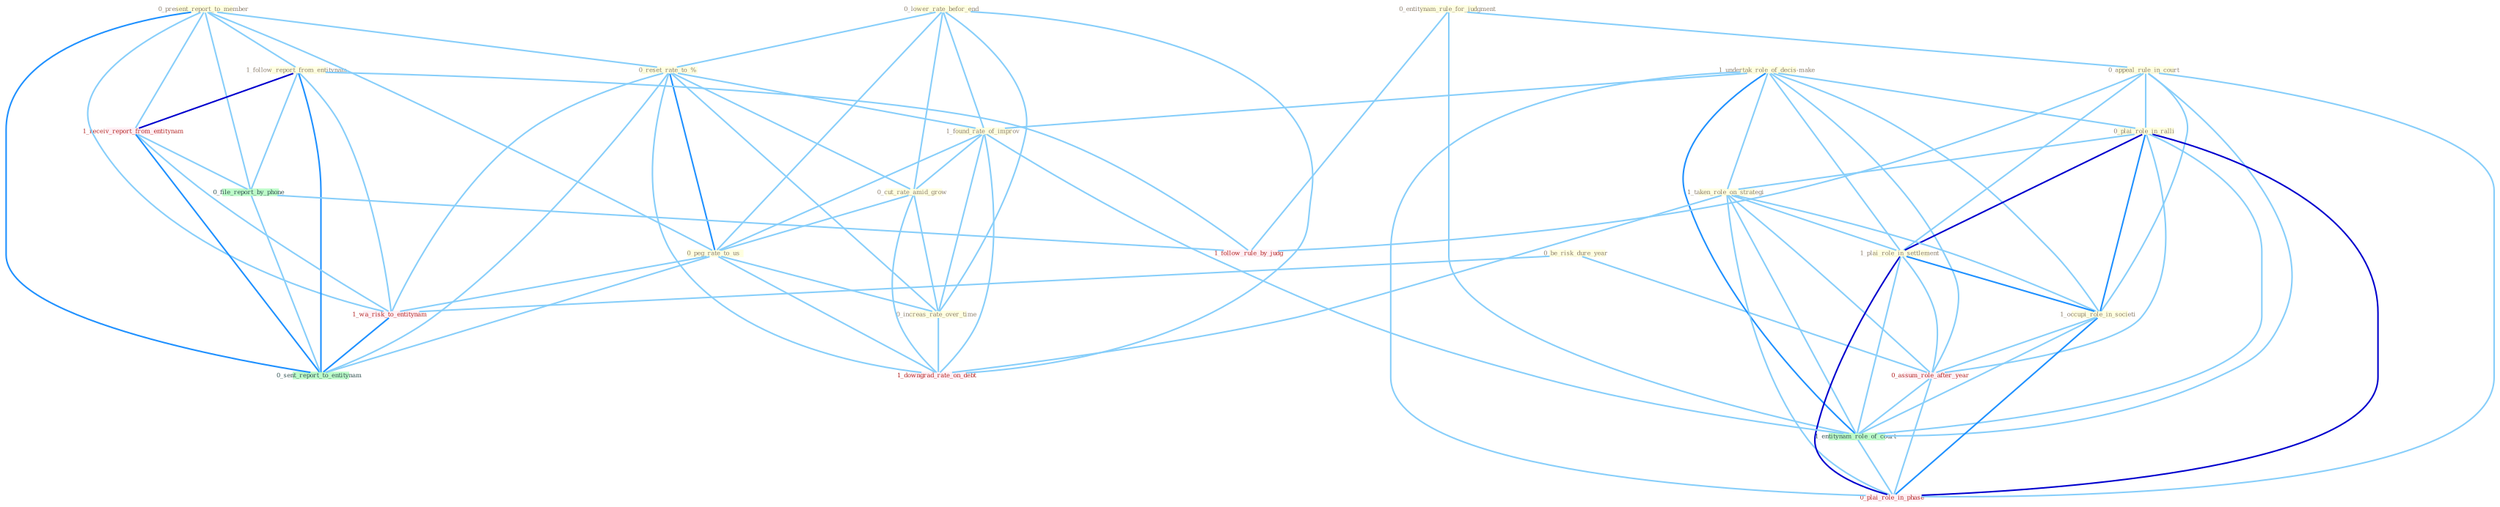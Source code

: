 Graph G{ 
    node
    [shape=polygon,style=filled,width=.5,height=.06,color="#BDFCC9",fixedsize=true,fontsize=4,
    fontcolor="#2f4f4f"];
    {node
    [color="#ffffe0", fontcolor="#8b7d6b"] "0_present_report_to_member " "0_entitynam_rule_for_judgment " "0_lower_rate_befor_end " "0_be_risk_dure_year " "1_undertak_role_of_decis-make " "0_appeal_rule_in_court " "0_plai_role_in_ralli " "1_taken_role_on_strategi " "0_reset_rate_to_% " "1_plai_role_in_settlement " "1_found_rate_of_improv " "1_follow_report_from_entitynam " "0_cut_rate_amid_grow " "1_occupi_role_in_societi " "0_peg_rate_to_us " "0_increas_rate_over_time "}
{node [color="#fff0f5", fontcolor="#b22222"] "1_receiv_report_from_entitynam " "0_assum_role_after_year " "1_downgrad_rate_on_debt " "1_follow_rule_by_judg " "1_wa_risk_to_entitynam " "0_plai_role_in_phase "}
edge [color="#B0E2FF"];

	"0_present_report_to_member " -- "0_reset_rate_to_% " [w="1", color="#87cefa" ];
	"0_present_report_to_member " -- "1_follow_report_from_entitynam " [w="1", color="#87cefa" ];
	"0_present_report_to_member " -- "0_peg_rate_to_us " [w="1", color="#87cefa" ];
	"0_present_report_to_member " -- "1_receiv_report_from_entitynam " [w="1", color="#87cefa" ];
	"0_present_report_to_member " -- "0_file_report_by_phone " [w="1", color="#87cefa" ];
	"0_present_report_to_member " -- "1_wa_risk_to_entitynam " [w="1", color="#87cefa" ];
	"0_present_report_to_member " -- "0_sent_report_to_entitynam " [w="2", color="#1e90ff" , len=0.8];
	"0_entitynam_rule_for_judgment " -- "0_appeal_rule_in_court " [w="1", color="#87cefa" ];
	"0_entitynam_rule_for_judgment " -- "1_entitynam_role_of_court " [w="1", color="#87cefa" ];
	"0_entitynam_rule_for_judgment " -- "1_follow_rule_by_judg " [w="1", color="#87cefa" ];
	"0_lower_rate_befor_end " -- "0_reset_rate_to_% " [w="1", color="#87cefa" ];
	"0_lower_rate_befor_end " -- "1_found_rate_of_improv " [w="1", color="#87cefa" ];
	"0_lower_rate_befor_end " -- "0_cut_rate_amid_grow " [w="1", color="#87cefa" ];
	"0_lower_rate_befor_end " -- "0_peg_rate_to_us " [w="1", color="#87cefa" ];
	"0_lower_rate_befor_end " -- "0_increas_rate_over_time " [w="1", color="#87cefa" ];
	"0_lower_rate_befor_end " -- "1_downgrad_rate_on_debt " [w="1", color="#87cefa" ];
	"0_be_risk_dure_year " -- "0_assum_role_after_year " [w="1", color="#87cefa" ];
	"0_be_risk_dure_year " -- "1_wa_risk_to_entitynam " [w="1", color="#87cefa" ];
	"1_undertak_role_of_decis-make " -- "0_plai_role_in_ralli " [w="1", color="#87cefa" ];
	"1_undertak_role_of_decis-make " -- "1_taken_role_on_strategi " [w="1", color="#87cefa" ];
	"1_undertak_role_of_decis-make " -- "1_plai_role_in_settlement " [w="1", color="#87cefa" ];
	"1_undertak_role_of_decis-make " -- "1_found_rate_of_improv " [w="1", color="#87cefa" ];
	"1_undertak_role_of_decis-make " -- "1_occupi_role_in_societi " [w="1", color="#87cefa" ];
	"1_undertak_role_of_decis-make " -- "0_assum_role_after_year " [w="1", color="#87cefa" ];
	"1_undertak_role_of_decis-make " -- "1_entitynam_role_of_court " [w="2", color="#1e90ff" , len=0.8];
	"1_undertak_role_of_decis-make " -- "0_plai_role_in_phase " [w="1", color="#87cefa" ];
	"0_appeal_rule_in_court " -- "0_plai_role_in_ralli " [w="1", color="#87cefa" ];
	"0_appeal_rule_in_court " -- "1_plai_role_in_settlement " [w="1", color="#87cefa" ];
	"0_appeal_rule_in_court " -- "1_occupi_role_in_societi " [w="1", color="#87cefa" ];
	"0_appeal_rule_in_court " -- "1_entitynam_role_of_court " [w="1", color="#87cefa" ];
	"0_appeal_rule_in_court " -- "1_follow_rule_by_judg " [w="1", color="#87cefa" ];
	"0_appeal_rule_in_court " -- "0_plai_role_in_phase " [w="1", color="#87cefa" ];
	"0_plai_role_in_ralli " -- "1_taken_role_on_strategi " [w="1", color="#87cefa" ];
	"0_plai_role_in_ralli " -- "1_plai_role_in_settlement " [w="3", color="#0000cd" , len=0.6];
	"0_plai_role_in_ralli " -- "1_occupi_role_in_societi " [w="2", color="#1e90ff" , len=0.8];
	"0_plai_role_in_ralli " -- "0_assum_role_after_year " [w="1", color="#87cefa" ];
	"0_plai_role_in_ralli " -- "1_entitynam_role_of_court " [w="1", color="#87cefa" ];
	"0_plai_role_in_ralli " -- "0_plai_role_in_phase " [w="3", color="#0000cd" , len=0.6];
	"1_taken_role_on_strategi " -- "1_plai_role_in_settlement " [w="1", color="#87cefa" ];
	"1_taken_role_on_strategi " -- "1_occupi_role_in_societi " [w="1", color="#87cefa" ];
	"1_taken_role_on_strategi " -- "0_assum_role_after_year " [w="1", color="#87cefa" ];
	"1_taken_role_on_strategi " -- "1_entitynam_role_of_court " [w="1", color="#87cefa" ];
	"1_taken_role_on_strategi " -- "1_downgrad_rate_on_debt " [w="1", color="#87cefa" ];
	"1_taken_role_on_strategi " -- "0_plai_role_in_phase " [w="1", color="#87cefa" ];
	"0_reset_rate_to_% " -- "1_found_rate_of_improv " [w="1", color="#87cefa" ];
	"0_reset_rate_to_% " -- "0_cut_rate_amid_grow " [w="1", color="#87cefa" ];
	"0_reset_rate_to_% " -- "0_peg_rate_to_us " [w="2", color="#1e90ff" , len=0.8];
	"0_reset_rate_to_% " -- "0_increas_rate_over_time " [w="1", color="#87cefa" ];
	"0_reset_rate_to_% " -- "1_downgrad_rate_on_debt " [w="1", color="#87cefa" ];
	"0_reset_rate_to_% " -- "1_wa_risk_to_entitynam " [w="1", color="#87cefa" ];
	"0_reset_rate_to_% " -- "0_sent_report_to_entitynam " [w="1", color="#87cefa" ];
	"1_plai_role_in_settlement " -- "1_occupi_role_in_societi " [w="2", color="#1e90ff" , len=0.8];
	"1_plai_role_in_settlement " -- "0_assum_role_after_year " [w="1", color="#87cefa" ];
	"1_plai_role_in_settlement " -- "1_entitynam_role_of_court " [w="1", color="#87cefa" ];
	"1_plai_role_in_settlement " -- "0_plai_role_in_phase " [w="3", color="#0000cd" , len=0.6];
	"1_found_rate_of_improv " -- "0_cut_rate_amid_grow " [w="1", color="#87cefa" ];
	"1_found_rate_of_improv " -- "0_peg_rate_to_us " [w="1", color="#87cefa" ];
	"1_found_rate_of_improv " -- "0_increas_rate_over_time " [w="1", color="#87cefa" ];
	"1_found_rate_of_improv " -- "1_entitynam_role_of_court " [w="1", color="#87cefa" ];
	"1_found_rate_of_improv " -- "1_downgrad_rate_on_debt " [w="1", color="#87cefa" ];
	"1_follow_report_from_entitynam " -- "1_receiv_report_from_entitynam " [w="3", color="#0000cd" , len=0.6];
	"1_follow_report_from_entitynam " -- "0_file_report_by_phone " [w="1", color="#87cefa" ];
	"1_follow_report_from_entitynam " -- "1_follow_rule_by_judg " [w="1", color="#87cefa" ];
	"1_follow_report_from_entitynam " -- "1_wa_risk_to_entitynam " [w="1", color="#87cefa" ];
	"1_follow_report_from_entitynam " -- "0_sent_report_to_entitynam " [w="2", color="#1e90ff" , len=0.8];
	"0_cut_rate_amid_grow " -- "0_peg_rate_to_us " [w="1", color="#87cefa" ];
	"0_cut_rate_amid_grow " -- "0_increas_rate_over_time " [w="1", color="#87cefa" ];
	"0_cut_rate_amid_grow " -- "1_downgrad_rate_on_debt " [w="1", color="#87cefa" ];
	"1_occupi_role_in_societi " -- "0_assum_role_after_year " [w="1", color="#87cefa" ];
	"1_occupi_role_in_societi " -- "1_entitynam_role_of_court " [w="1", color="#87cefa" ];
	"1_occupi_role_in_societi " -- "0_plai_role_in_phase " [w="2", color="#1e90ff" , len=0.8];
	"0_peg_rate_to_us " -- "0_increas_rate_over_time " [w="1", color="#87cefa" ];
	"0_peg_rate_to_us " -- "1_downgrad_rate_on_debt " [w="1", color="#87cefa" ];
	"0_peg_rate_to_us " -- "1_wa_risk_to_entitynam " [w="1", color="#87cefa" ];
	"0_peg_rate_to_us " -- "0_sent_report_to_entitynam " [w="1", color="#87cefa" ];
	"0_increas_rate_over_time " -- "1_downgrad_rate_on_debt " [w="1", color="#87cefa" ];
	"1_receiv_report_from_entitynam " -- "0_file_report_by_phone " [w="1", color="#87cefa" ];
	"1_receiv_report_from_entitynam " -- "1_wa_risk_to_entitynam " [w="1", color="#87cefa" ];
	"1_receiv_report_from_entitynam " -- "0_sent_report_to_entitynam " [w="2", color="#1e90ff" , len=0.8];
	"0_assum_role_after_year " -- "1_entitynam_role_of_court " [w="1", color="#87cefa" ];
	"0_assum_role_after_year " -- "0_plai_role_in_phase " [w="1", color="#87cefa" ];
	"1_entitynam_role_of_court " -- "0_plai_role_in_phase " [w="1", color="#87cefa" ];
	"0_file_report_by_phone " -- "1_follow_rule_by_judg " [w="1", color="#87cefa" ];
	"0_file_report_by_phone " -- "0_sent_report_to_entitynam " [w="1", color="#87cefa" ];
	"1_wa_risk_to_entitynam " -- "0_sent_report_to_entitynam " [w="2", color="#1e90ff" , len=0.8];
}